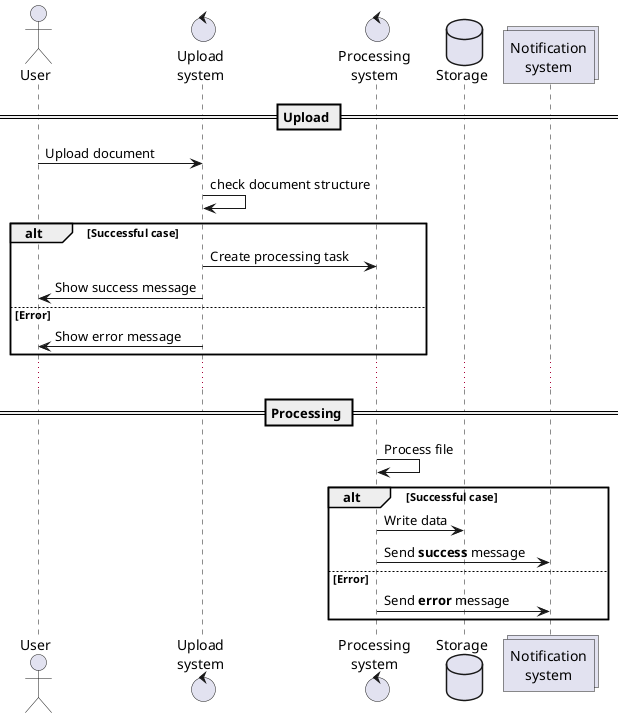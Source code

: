@startuml

actor User as user
control "Upload\nsystem" as upload
control "Processing\nsystem" as processor
database Storage as storage
collections "Notification\nsystem" as notificator

== Upload ==
user -> upload: Upload document
upload -> upload: check document structure

alt Successful case
    upload -> processor: Create processing task
    upload -> user: Show success message
else Error
    upload -> user: Show error message
end

...

== Processing ==
processor -> processor: Process file

alt Successful case
    processor -> storage: Write data
    processor -> notificator: Send **success** message
else Error
    processor -> notificator: Send **error** message
end

@enduml
